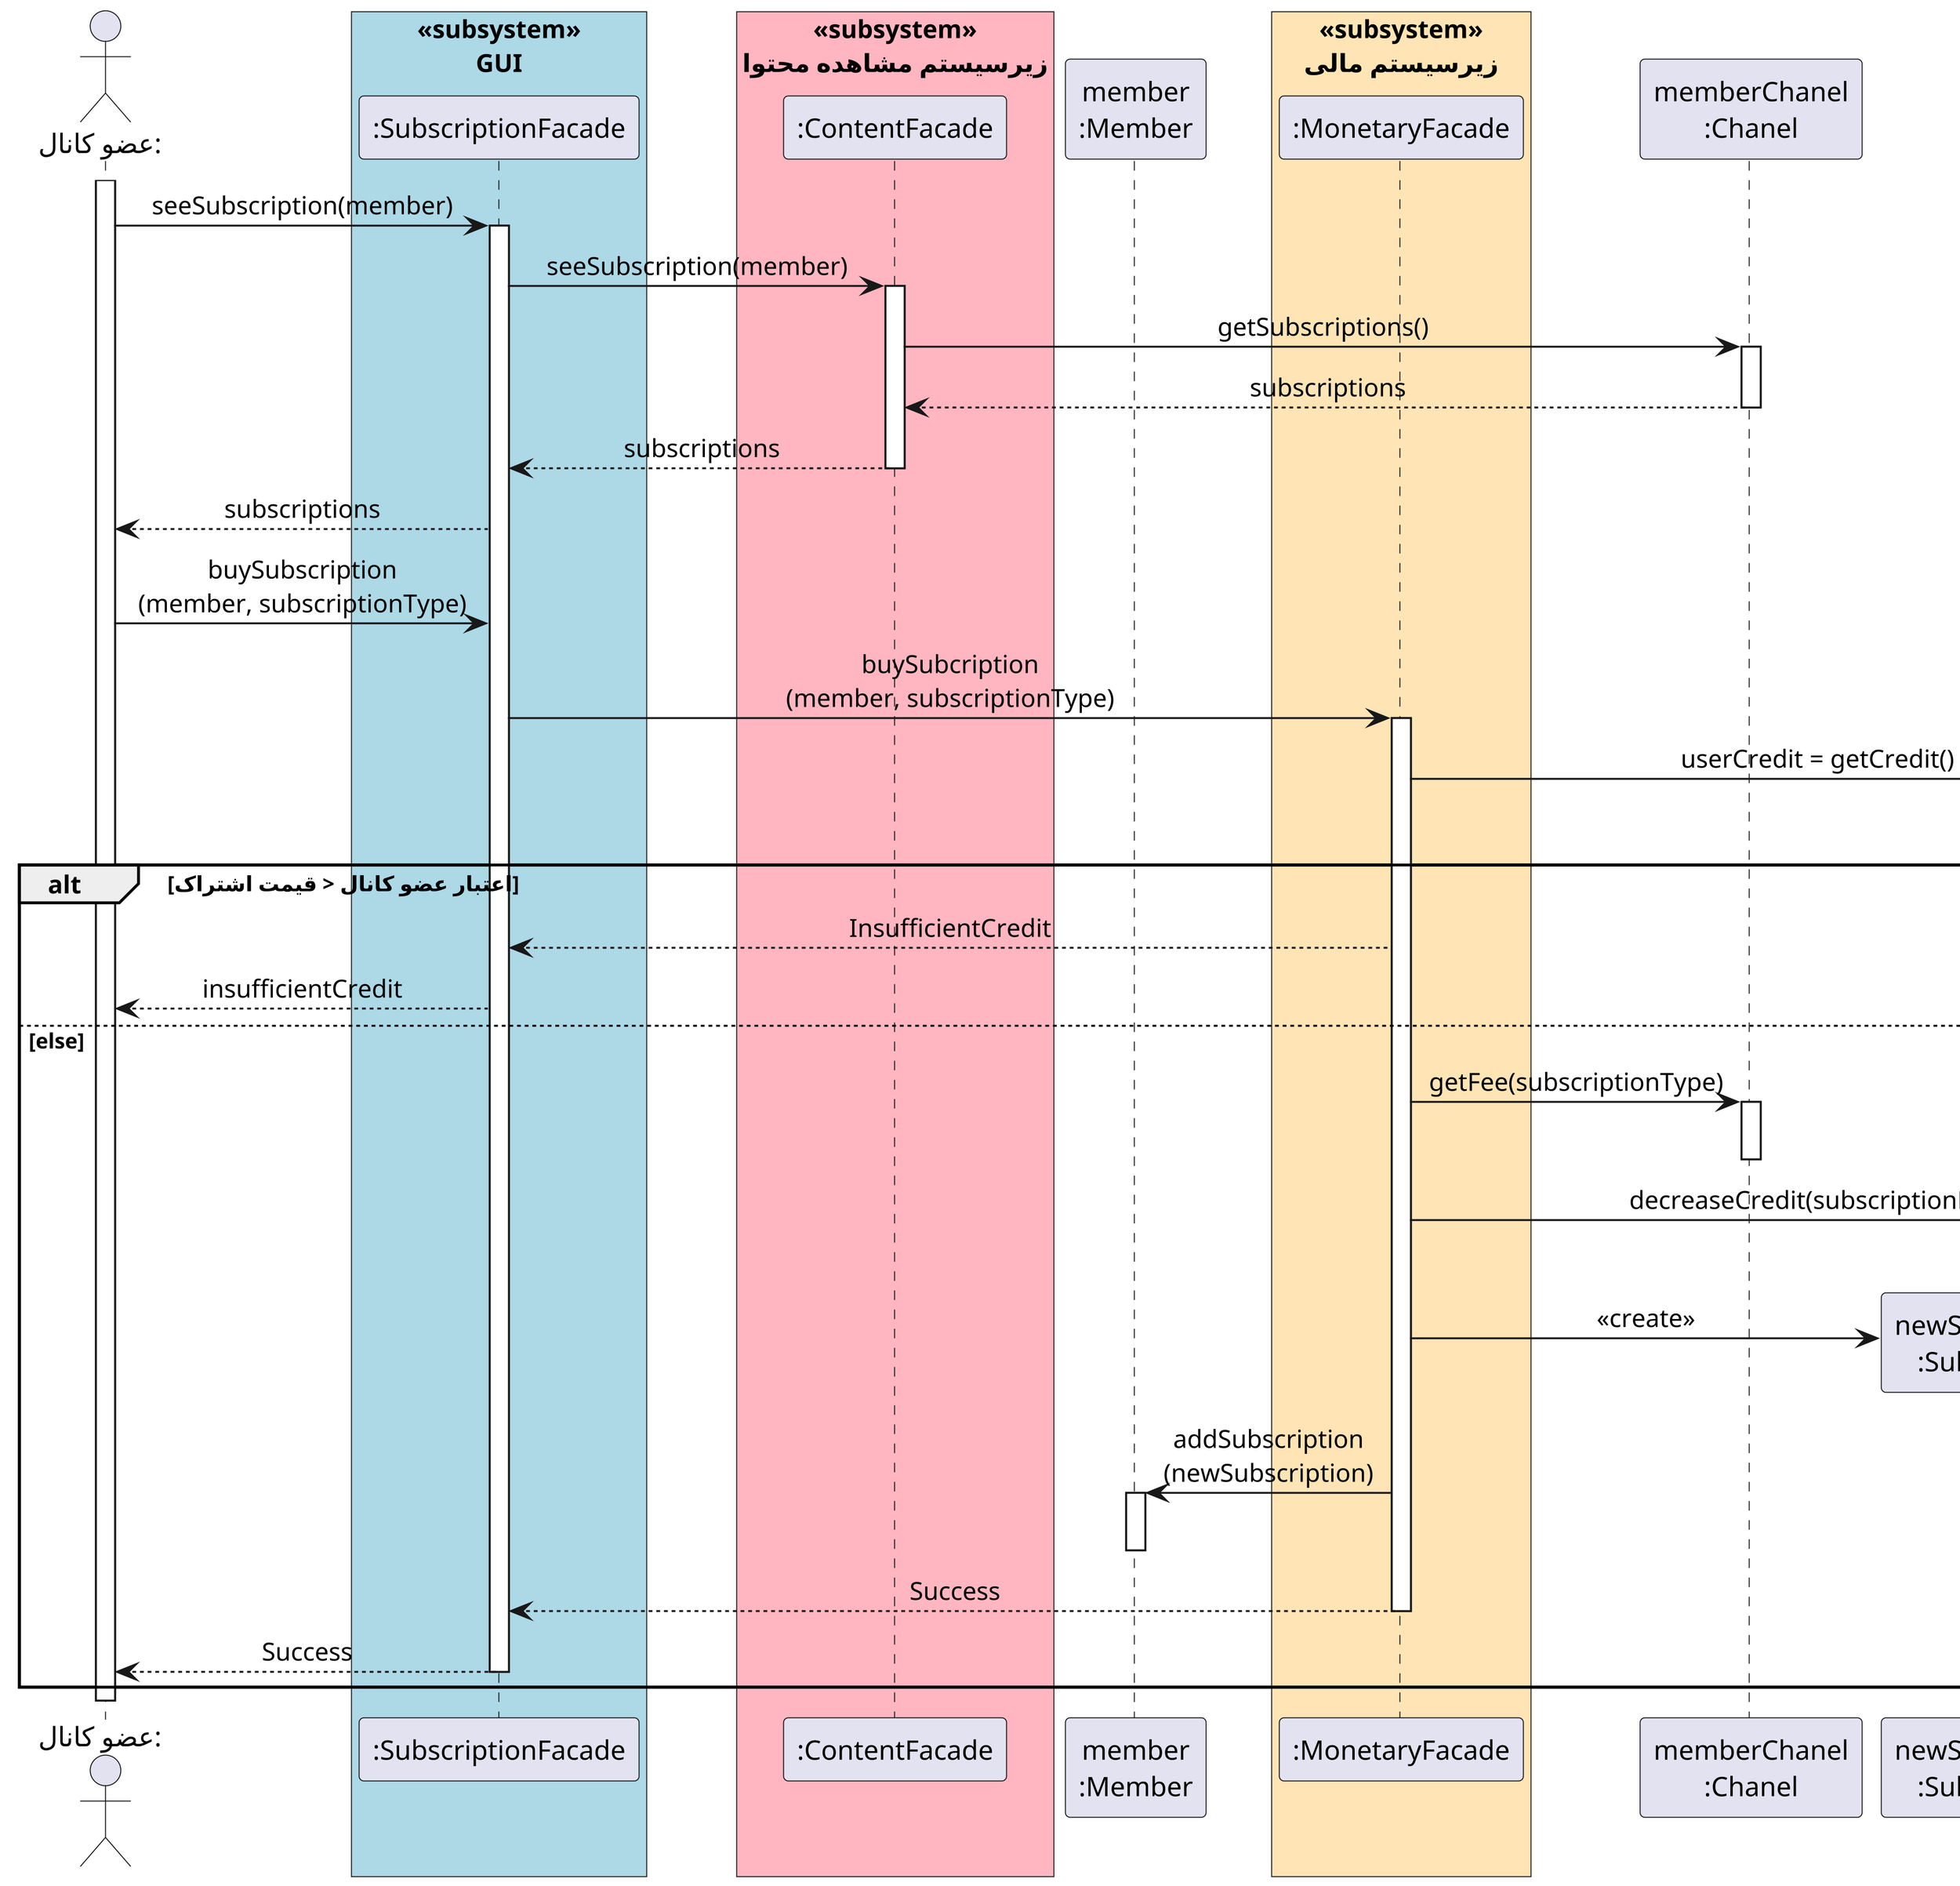 @startuml buy_subscription


scale 4
skinparam DefaultFontName Vazir
skinparam DefaultTextAlignment center


actor ":عضو کانال" as member
box "«subsystem»\nGUI" #LightBlue
participant ":SubscriptionFacade" as ui
end box
box "«subsystem»\nزیرسیستم مشاهده محتوا" #LightPink
participant ":ContentFacade" as contentFacade
end box
participant "member\n:Member" as memberObj
box "«subsystem»\nزیرسیستم مالی" #Moccasin
participant ":MonetaryFacade" as monetary
end box
participant "memberChanel\n:Chanel" as chanel
participant "newSubscription\n:Subscription" as subscription
participant "memberUser\n:User" as user


activate member
member -> ui: seeSubscription(member)
activate ui
ui -> contentFacade: seeSubscription(member)
activate contentFacade
contentFacade -> chanel: getSubscriptions()
activate chanel
chanel --> contentFacade: subscriptions
deactivate chanel
contentFacade --> ui: subscriptions
deactivate contentFacade
ui --> member: subscriptions

member -> ui: buySubscription\n(member, subscriptionType)
ui -> monetary: buySubcription\n(member, subscriptionType)
activate monetary
monetary -> user: userCredit = getCredit()
activate user
deactivate user

alt اعتبار عضو کانال < قیمت اشتراک
    monetary --> ui: InsufficientCredit
    ui --> member: insufficientCredit
else else
    monetary -> chanel: getFee(subscriptionType)
    activate chanel
    deactivate chanel
    monetary -> user: decreaseCredit(subscriptionFee)
    activate user
    deactivate user
    monetary -> subscription **: «create»
    monetary -> memberObj: addSubscription\n(newSubscription)
    activate memberObj
    deactivate memberObj
    monetary --> ui: Success
    deactivate monetary
    ui --> member: Success
    deactivate ui
end

deactivate member


@enduml